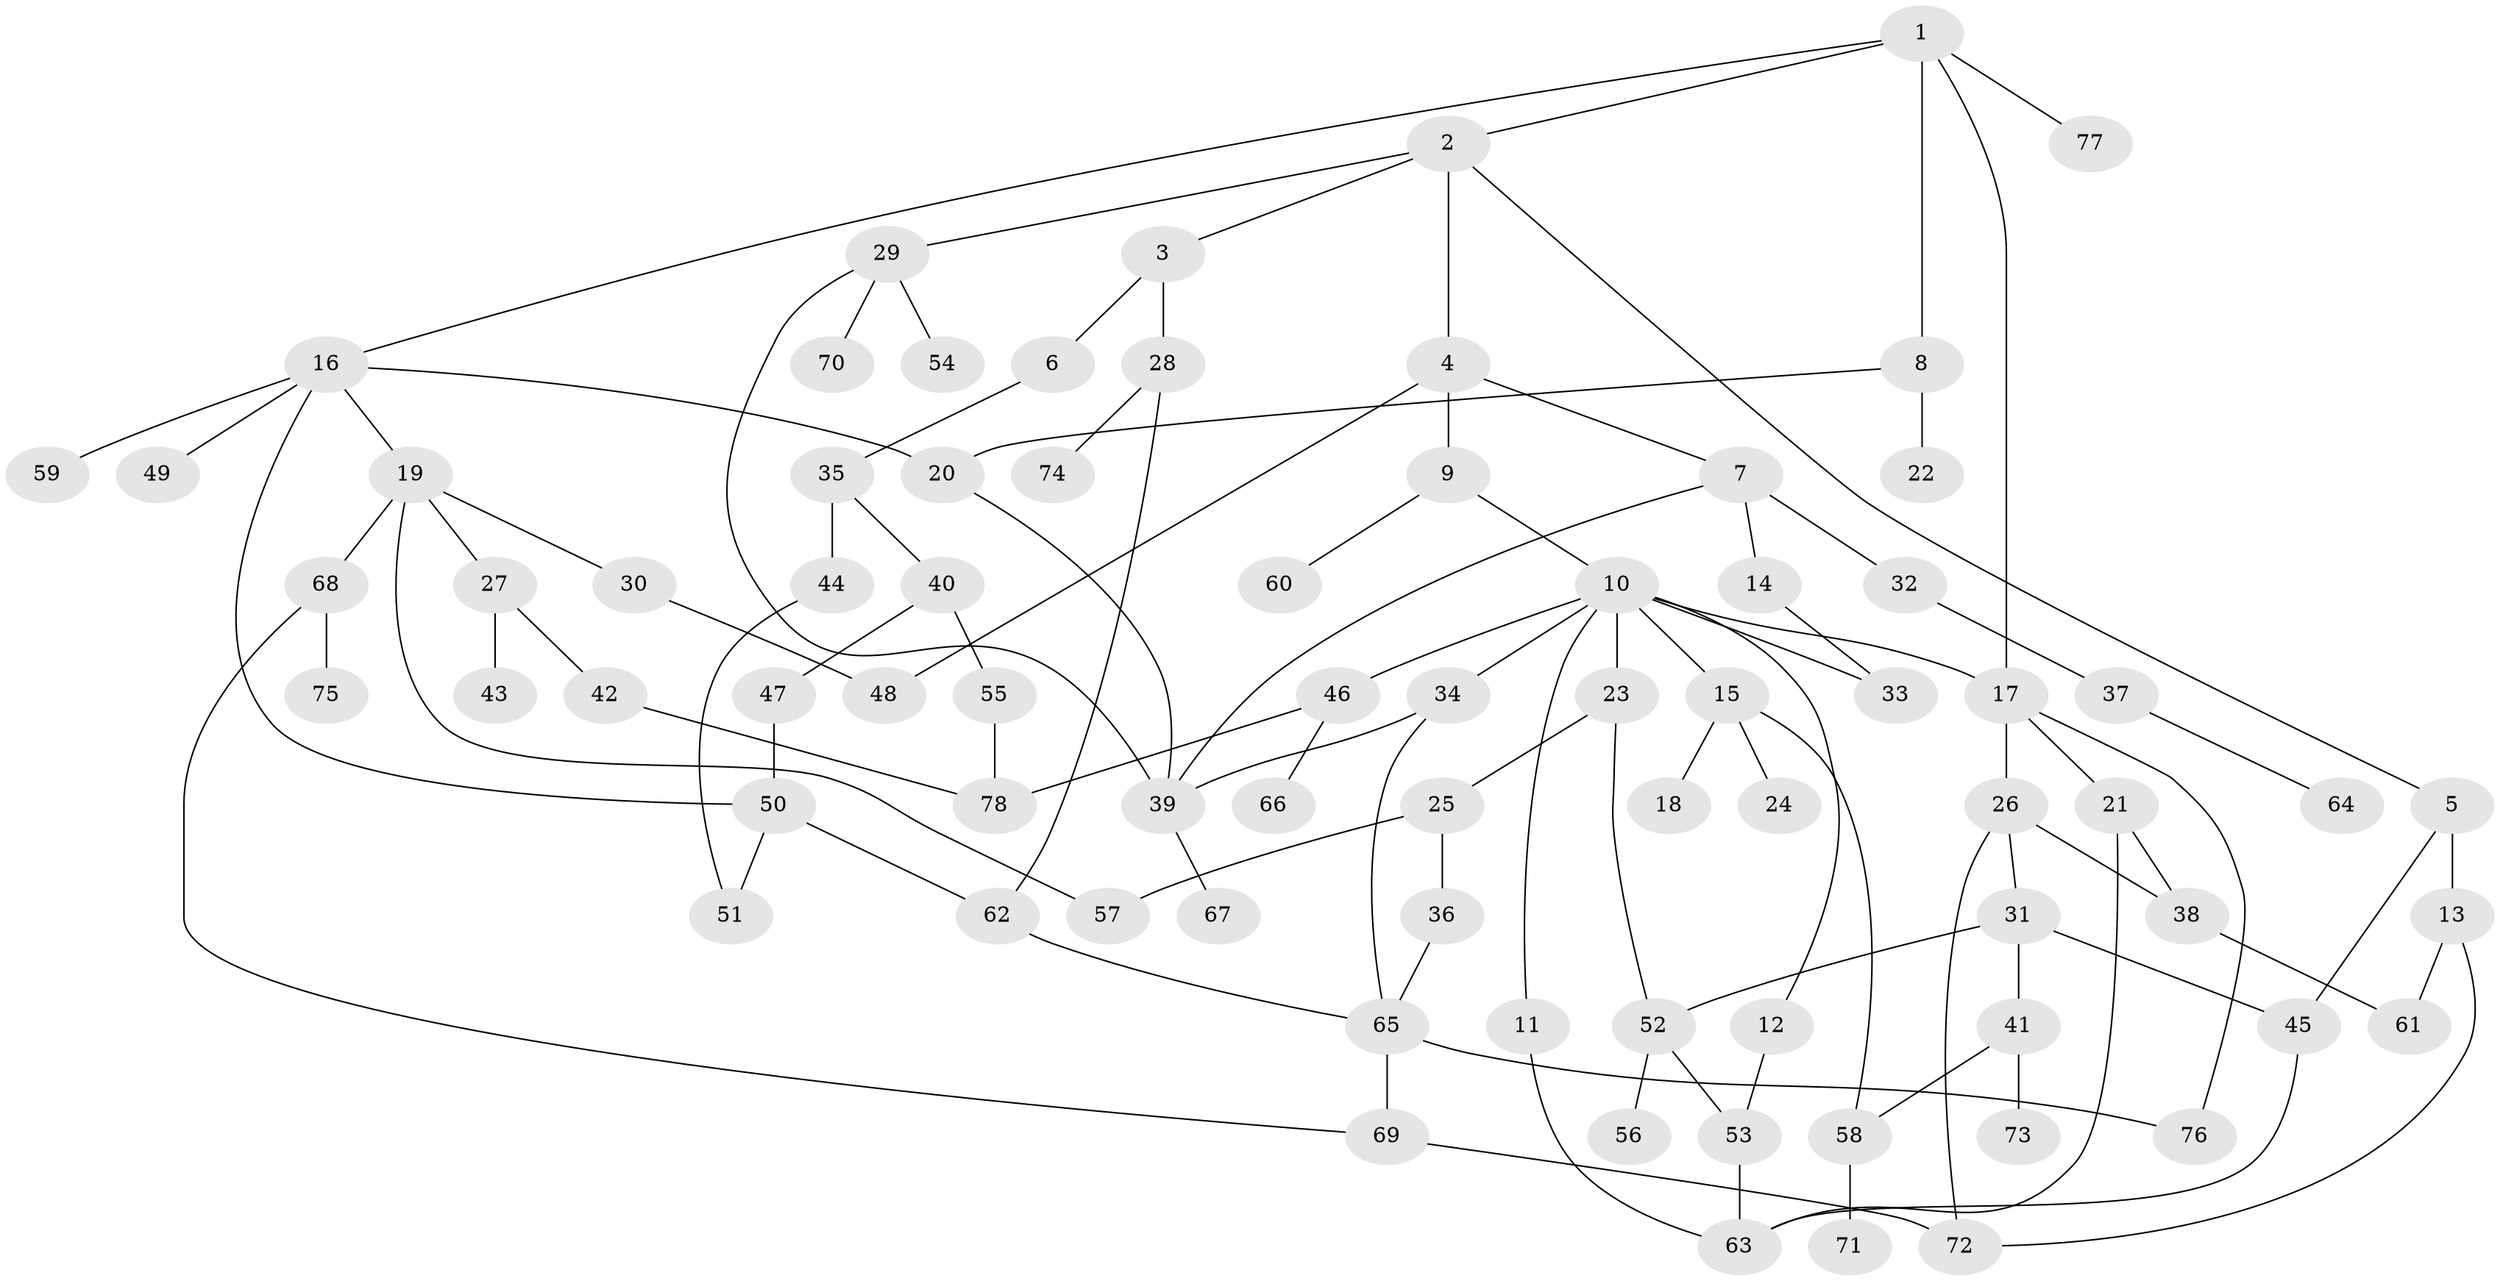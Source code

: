 // Generated by graph-tools (version 1.1) at 2025/13/03/09/25 04:13:22]
// undirected, 78 vertices, 105 edges
graph export_dot {
graph [start="1"]
  node [color=gray90,style=filled];
  1;
  2;
  3;
  4;
  5;
  6;
  7;
  8;
  9;
  10;
  11;
  12;
  13;
  14;
  15;
  16;
  17;
  18;
  19;
  20;
  21;
  22;
  23;
  24;
  25;
  26;
  27;
  28;
  29;
  30;
  31;
  32;
  33;
  34;
  35;
  36;
  37;
  38;
  39;
  40;
  41;
  42;
  43;
  44;
  45;
  46;
  47;
  48;
  49;
  50;
  51;
  52;
  53;
  54;
  55;
  56;
  57;
  58;
  59;
  60;
  61;
  62;
  63;
  64;
  65;
  66;
  67;
  68;
  69;
  70;
  71;
  72;
  73;
  74;
  75;
  76;
  77;
  78;
  1 -- 2;
  1 -- 8;
  1 -- 16;
  1 -- 17;
  1 -- 77;
  2 -- 3;
  2 -- 4;
  2 -- 5;
  2 -- 29;
  3 -- 6;
  3 -- 28;
  4 -- 7;
  4 -- 9;
  4 -- 48;
  5 -- 13;
  5 -- 45;
  6 -- 35;
  7 -- 14;
  7 -- 32;
  7 -- 39;
  8 -- 22;
  8 -- 20;
  9 -- 10;
  9 -- 60;
  10 -- 11;
  10 -- 12;
  10 -- 15;
  10 -- 23;
  10 -- 33;
  10 -- 34;
  10 -- 46;
  10 -- 17;
  11 -- 63;
  12 -- 53;
  13 -- 72;
  13 -- 61;
  14 -- 33;
  15 -- 18;
  15 -- 24;
  15 -- 58;
  16 -- 19;
  16 -- 20;
  16 -- 49;
  16 -- 59;
  16 -- 50;
  17 -- 21;
  17 -- 26;
  17 -- 76;
  19 -- 27;
  19 -- 30;
  19 -- 57;
  19 -- 68;
  20 -- 39;
  21 -- 38;
  21 -- 63;
  23 -- 25;
  23 -- 52;
  25 -- 36;
  25 -- 57;
  26 -- 31;
  26 -- 72;
  26 -- 38;
  27 -- 42;
  27 -- 43;
  28 -- 74;
  28 -- 62;
  29 -- 54;
  29 -- 70;
  29 -- 39;
  30 -- 48;
  31 -- 41;
  31 -- 45;
  31 -- 52;
  32 -- 37;
  34 -- 39;
  34 -- 65;
  35 -- 40;
  35 -- 44;
  36 -- 65;
  37 -- 64;
  38 -- 61;
  39 -- 67;
  40 -- 47;
  40 -- 55;
  41 -- 73;
  41 -- 58;
  42 -- 78;
  44 -- 51;
  45 -- 63;
  46 -- 66;
  46 -- 78;
  47 -- 50;
  50 -- 51;
  50 -- 62;
  52 -- 56;
  52 -- 53;
  53 -- 63;
  55 -- 78;
  58 -- 71;
  62 -- 65;
  65 -- 69;
  65 -- 76;
  68 -- 75;
  68 -- 69;
  69 -- 72;
}

